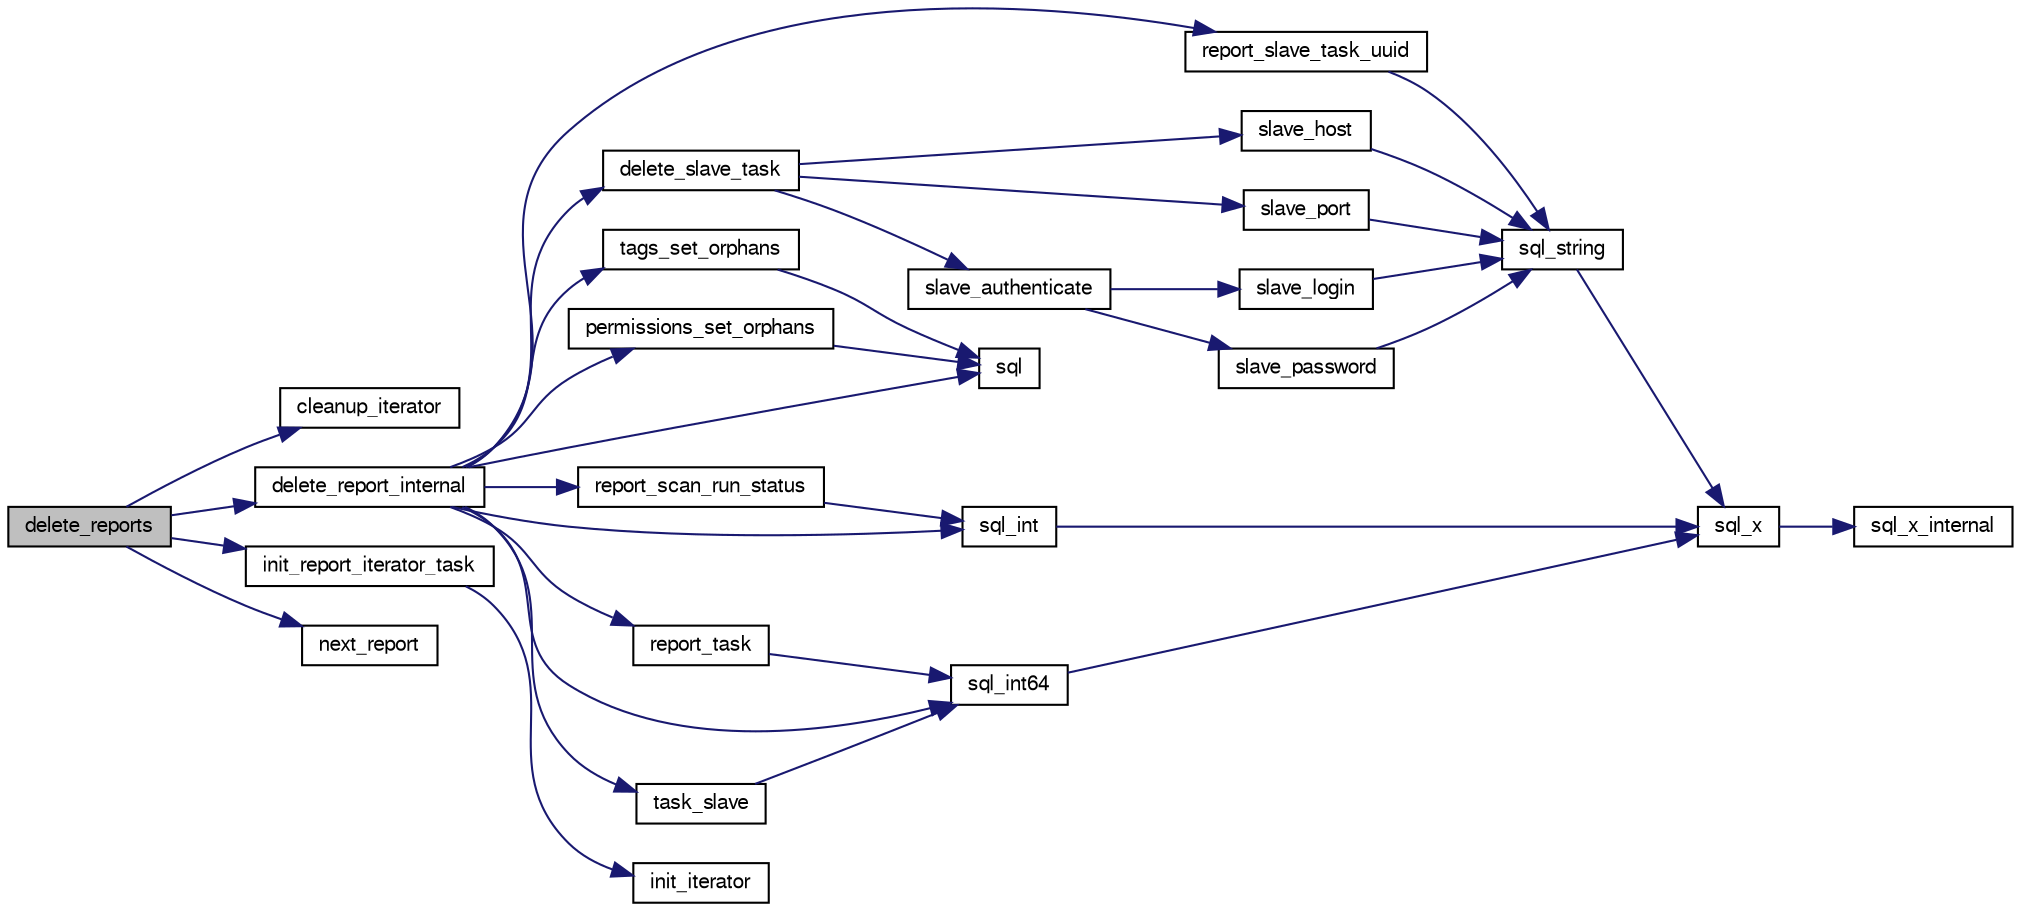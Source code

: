digraph G
{
  bgcolor="transparent";
  edge [fontname="FreeSans",fontsize="10",labelfontname="FreeSans",labelfontsize="10"];
  node [fontname="FreeSans",fontsize="10",shape=record];
  rankdir=LR;
  Node1 [label="delete_reports",height=0.2,width=0.4,color="black", fillcolor="grey75", style="filled" fontcolor="black"];
  Node1 -> Node2 [color="midnightblue",fontsize="10",style="solid",fontname="FreeSans"];
  Node2 [label="cleanup_iterator",height=0.2,width=0.4,color="black",URL="$manage_8h.html#aa98d17659363974764692d019f4d8172",tooltip="Cleanup an iterator."];
  Node1 -> Node3 [color="midnightblue",fontsize="10",style="solid",fontname="FreeSans"];
  Node3 [label="delete_report_internal",height=0.2,width=0.4,color="black",URL="$manage__sql_8c.html#a5b12be9ec5774042c1b8cabca5e5ebaf",tooltip="Delete a report."];
  Node3 -> Node4 [color="midnightblue",fontsize="10",style="solid",fontname="FreeSans"];
  Node4 [label="delete_slave_task",height=0.2,width=0.4,color="black",URL="$manage_8c.html#ab86f5e2d35356f1929d5c30927c939e5",tooltip="Delete a task on a slave."];
  Node4 -> Node5 [color="midnightblue",fontsize="10",style="solid",fontname="FreeSans"];
  Node5 [label="slave_authenticate",height=0.2,width=0.4,color="black",URL="$manage_8c.html#a08629059dbccb26c5e10d44ef08e9b58",tooltip="Authenticate with a slave."];
  Node5 -> Node6 [color="midnightblue",fontsize="10",style="solid",fontname="FreeSans"];
  Node6 [label="slave_login",height=0.2,width=0.4,color="black",URL="$manage_8h.html#a7e926a95a812f33b2c16f41a47ce1171",tooltip="Return the login associated with a slave."];
  Node6 -> Node7 [color="midnightblue",fontsize="10",style="solid",fontname="FreeSans"];
  Node7 [label="sql_string",height=0.2,width=0.4,color="black",URL="$sql_8c.html#a2666d27f1435fe9af46780748f44c492",tooltip="Get a particular cell from a SQL query, as an string."];
  Node7 -> Node8 [color="midnightblue",fontsize="10",style="solid",fontname="FreeSans"];
  Node8 [label="sql_x",height=0.2,width=0.4,color="black",URL="$sql_8c.html#ab63ed51752618d573ed942351af63511",tooltip="Get a particular cell from a SQL query."];
  Node8 -> Node9 [color="midnightblue",fontsize="10",style="solid",fontname="FreeSans"];
  Node9 [label="sql_x_internal",height=0.2,width=0.4,color="black",URL="$sql_8c.html#a848a1089772551bf731c98ef87566f1f",tooltip="Get a particular cell from a SQL query."];
  Node5 -> Node10 [color="midnightblue",fontsize="10",style="solid",fontname="FreeSans"];
  Node10 [label="slave_password",height=0.2,width=0.4,color="black",URL="$manage_8h.html#a3d344c3260ef8d3b7ea8d37ea1177266",tooltip="Return the password associated with a slave."];
  Node10 -> Node7 [color="midnightblue",fontsize="10",style="solid",fontname="FreeSans"];
  Node4 -> Node11 [color="midnightblue",fontsize="10",style="solid",fontname="FreeSans"];
  Node11 [label="slave_host",height=0.2,width=0.4,color="black",URL="$manage_8h.html#a6e8a68bdaf86f2478e83f5cf3113e512",tooltip="Return the host associated with a slave."];
  Node11 -> Node7 [color="midnightblue",fontsize="10",style="solid",fontname="FreeSans"];
  Node4 -> Node12 [color="midnightblue",fontsize="10",style="solid",fontname="FreeSans"];
  Node12 [label="slave_port",height=0.2,width=0.4,color="black",URL="$manage_8h.html#aef7a0d6cf951344546337e00bcefccf8",tooltip="Return the port associated with a slave."];
  Node12 -> Node7 [color="midnightblue",fontsize="10",style="solid",fontname="FreeSans"];
  Node3 -> Node13 [color="midnightblue",fontsize="10",style="solid",fontname="FreeSans"];
  Node13 [label="permissions_set_orphans",height=0.2,width=0.4,color="black",URL="$manage__sql_8c.html#a8ea7a36defbee0eb3093b55681e9b420",tooltip="Set permissions to orphan."];
  Node13 -> Node14 [color="midnightblue",fontsize="10",style="solid",fontname="FreeSans"];
  Node14 [label="sql",height=0.2,width=0.4,color="black",URL="$sql_8c.html#ab30e7346a835f4a3edce6f03e16189a8",tooltip="Perform an SQL statement, retrying if database is busy or locked."];
  Node3 -> Node15 [color="midnightblue",fontsize="10",style="solid",fontname="FreeSans"];
  Node15 [label="report_scan_run_status",height=0.2,width=0.4,color="black",URL="$manage_8h.html#a02f6459ed244eb0ef825ce2922677ea1",tooltip="Return the run status of the scan associated with a report."];
  Node15 -> Node16 [color="midnightblue",fontsize="10",style="solid",fontname="FreeSans"];
  Node16 [label="sql_int",height=0.2,width=0.4,color="black",URL="$sql_8c.html#a6305a16af4d5ab584b4611d5b5b812fb",tooltip="Get a particular cell from a SQL query, as an int."];
  Node16 -> Node8 [color="midnightblue",fontsize="10",style="solid",fontname="FreeSans"];
  Node3 -> Node17 [color="midnightblue",fontsize="10",style="solid",fontname="FreeSans"];
  Node17 [label="report_slave_task_uuid",height=0.2,width=0.4,color="black",URL="$manage_8h.html#a03bc3f8c94e9ee472d83b6d9eab99fee",tooltip="Return the UUID of the task on the slave."];
  Node17 -> Node7 [color="midnightblue",fontsize="10",style="solid",fontname="FreeSans"];
  Node3 -> Node18 [color="midnightblue",fontsize="10",style="solid",fontname="FreeSans"];
  Node18 [label="report_task",height=0.2,width=0.4,color="black",URL="$manage_8h.html#abbe554b1a9df1cf4d1132ffe2a4202f3",tooltip="Return the task of a report."];
  Node18 -> Node19 [color="midnightblue",fontsize="10",style="solid",fontname="FreeSans"];
  Node19 [label="sql_int64",height=0.2,width=0.4,color="black",URL="$sql_8c.html#a50fc1089978be8363ad4c0316db3ec1e",tooltip="Get a particular cell from a SQL query, as an int64."];
  Node19 -> Node8 [color="midnightblue",fontsize="10",style="solid",fontname="FreeSans"];
  Node3 -> Node14 [color="midnightblue",fontsize="10",style="solid",fontname="FreeSans"];
  Node3 -> Node16 [color="midnightblue",fontsize="10",style="solid",fontname="FreeSans"];
  Node3 -> Node19 [color="midnightblue",fontsize="10",style="solid",fontname="FreeSans"];
  Node3 -> Node20 [color="midnightblue",fontsize="10",style="solid",fontname="FreeSans"];
  Node20 [label="tags_set_orphans",height=0.2,width=0.4,color="black",URL="$manage__sql_8c.html#a00badbfea5a07c9b8630191ecfb1d0d9",tooltip="Set tags to orphan."];
  Node20 -> Node14 [color="midnightblue",fontsize="10",style="solid",fontname="FreeSans"];
  Node3 -> Node21 [color="midnightblue",fontsize="10",style="solid",fontname="FreeSans"];
  Node21 [label="task_slave",height=0.2,width=0.4,color="black",URL="$manage_8h.html#a0b79ecf3268de5bb8ce97a805f3b5c51",tooltip="Return the slave of a task."];
  Node21 -> Node19 [color="midnightblue",fontsize="10",style="solid",fontname="FreeSans"];
  Node1 -> Node22 [color="midnightblue",fontsize="10",style="solid",fontname="FreeSans"];
  Node22 [label="init_report_iterator_task",height=0.2,width=0.4,color="black",URL="$manage_8h.html#a1a00d0400ea96f775bf01a864b97fc5c",tooltip="Initialise a report iterator."];
  Node22 -> Node23 [color="midnightblue",fontsize="10",style="solid",fontname="FreeSans"];
  Node23 [label="init_iterator",height=0.2,width=0.4,color="black",URL="$sql_8c.html#a43eb3d41f699d63f44a472aab23c4cda",tooltip="Initialise an iterator."];
  Node1 -> Node24 [color="midnightblue",fontsize="10",style="solid",fontname="FreeSans"];
  Node24 [label="next_report",height=0.2,width=0.4,color="black",URL="$manage_8h.html#a7175f00fb9791444cd9a45ade1f5741b",tooltip="Read the next report from an iterator."];
}
